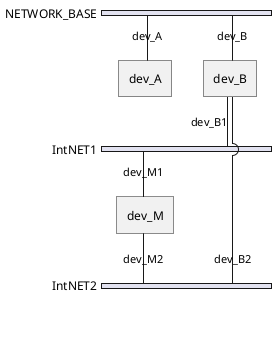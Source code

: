 {
  "sha1": "qfhte9ma4jm86hmja4oov11oognblg2",
  "insertion": {
    "when": "2024-06-04T17:28:42.371Z",
    "url": "https://forum.plantuml.net/12023/having-or-not-same-length-of-all-the-networks-nwdiag-diagram",
    "user": "plantuml@gmail.com"
  }
}
@startuml
nwdiag {
  network NETWORK_BASE {
   width = full
   dev_A   [address = "dev_A" ]
   dev_B [address = "dev_B" ]
  }
  network IntNET1 {

   dev_B [address = "dev_B1" ]
   dev_M [address = "dev_M1" ]

  }
  network IntNET2 {

   dev_B [address = "dev_B2" ]
   dev_M [address = "dev_M2" ]

 }
}
@enduml
